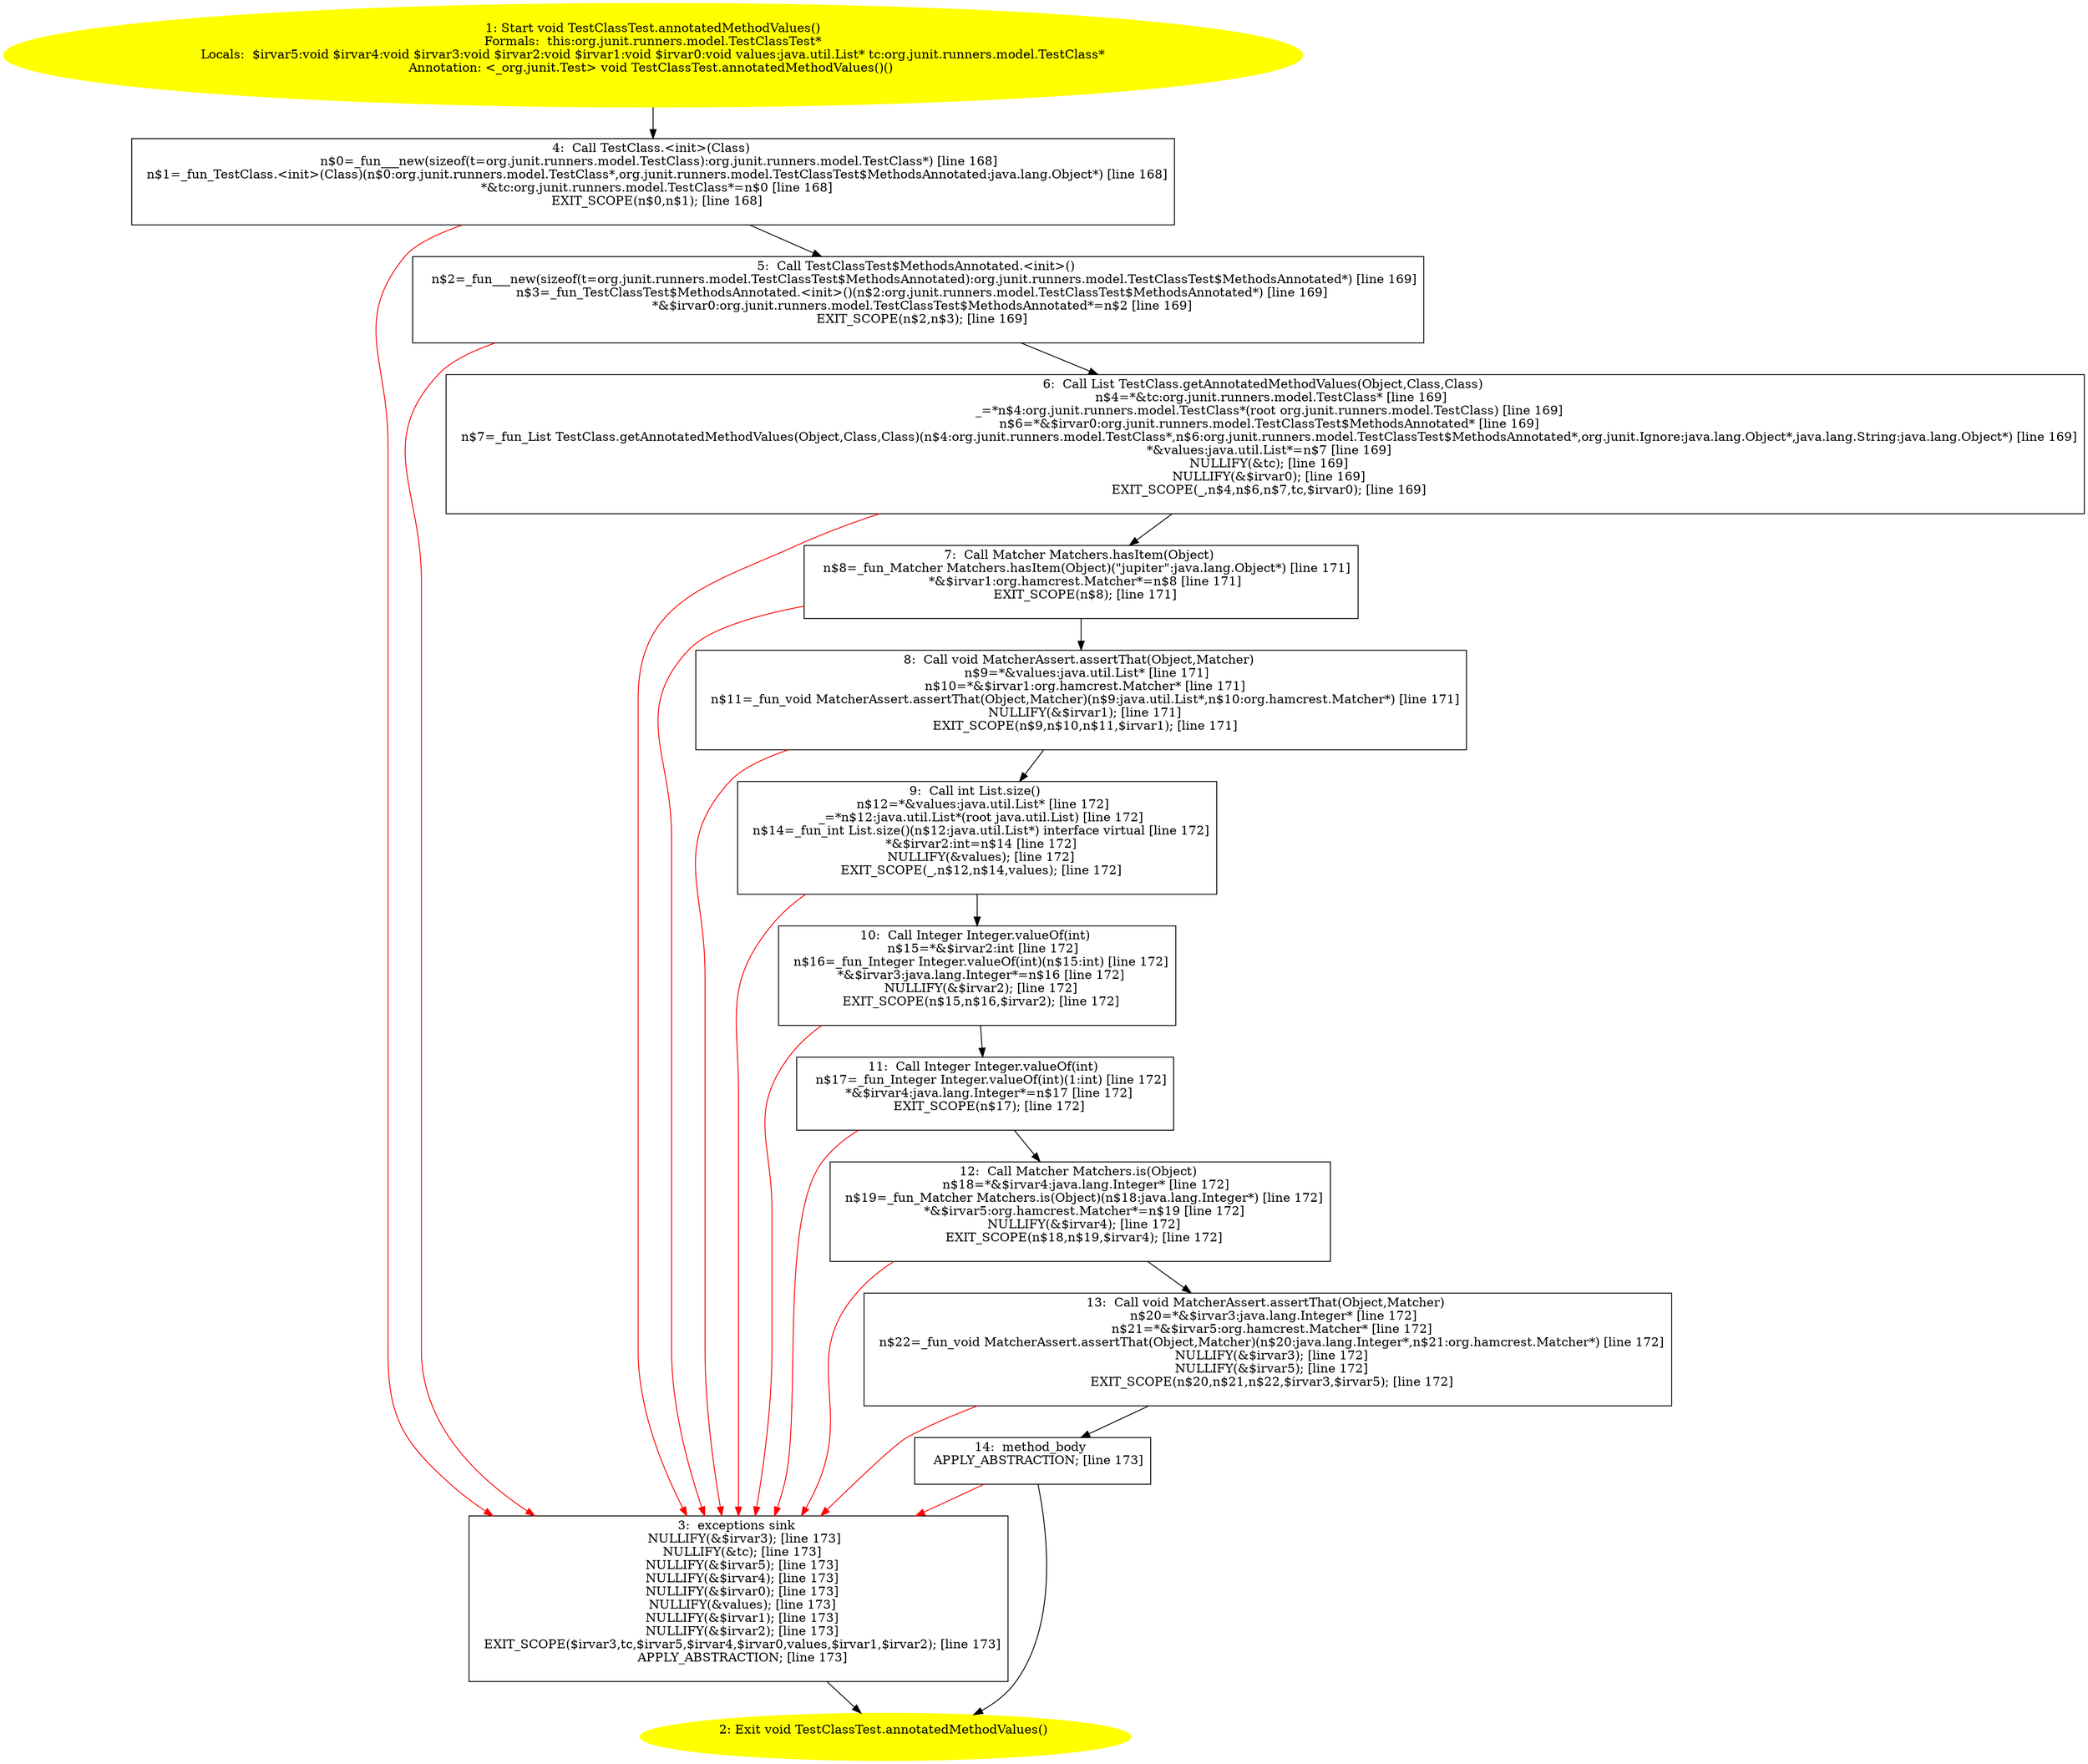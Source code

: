 /* @generated */
digraph cfg {
"org.junit.runners.model.TestClassTest.annotatedMethodValues():void.41edb68ac074fe65147c5c67ee5a97bd_1" [label="1: Start void TestClassTest.annotatedMethodValues()\nFormals:  this:org.junit.runners.model.TestClassTest*\nLocals:  $irvar5:void $irvar4:void $irvar3:void $irvar2:void $irvar1:void $irvar0:void values:java.util.List* tc:org.junit.runners.model.TestClass*\nAnnotation: <_org.junit.Test> void TestClassTest.annotatedMethodValues()() \n  " color=yellow style=filled]
	

	 "org.junit.runners.model.TestClassTest.annotatedMethodValues():void.41edb68ac074fe65147c5c67ee5a97bd_1" -> "org.junit.runners.model.TestClassTest.annotatedMethodValues():void.41edb68ac074fe65147c5c67ee5a97bd_4" ;
"org.junit.runners.model.TestClassTest.annotatedMethodValues():void.41edb68ac074fe65147c5c67ee5a97bd_2" [label="2: Exit void TestClassTest.annotatedMethodValues() \n  " color=yellow style=filled]
	

"org.junit.runners.model.TestClassTest.annotatedMethodValues():void.41edb68ac074fe65147c5c67ee5a97bd_3" [label="3:  exceptions sink \n   NULLIFY(&$irvar3); [line 173]\n  NULLIFY(&tc); [line 173]\n  NULLIFY(&$irvar5); [line 173]\n  NULLIFY(&$irvar4); [line 173]\n  NULLIFY(&$irvar0); [line 173]\n  NULLIFY(&values); [line 173]\n  NULLIFY(&$irvar1); [line 173]\n  NULLIFY(&$irvar2); [line 173]\n  EXIT_SCOPE($irvar3,tc,$irvar5,$irvar4,$irvar0,values,$irvar1,$irvar2); [line 173]\n  APPLY_ABSTRACTION; [line 173]\n " shape="box"]
	

	 "org.junit.runners.model.TestClassTest.annotatedMethodValues():void.41edb68ac074fe65147c5c67ee5a97bd_3" -> "org.junit.runners.model.TestClassTest.annotatedMethodValues():void.41edb68ac074fe65147c5c67ee5a97bd_2" ;
"org.junit.runners.model.TestClassTest.annotatedMethodValues():void.41edb68ac074fe65147c5c67ee5a97bd_4" [label="4:  Call TestClass.<init>(Class) \n   n$0=_fun___new(sizeof(t=org.junit.runners.model.TestClass):org.junit.runners.model.TestClass*) [line 168]\n  n$1=_fun_TestClass.<init>(Class)(n$0:org.junit.runners.model.TestClass*,org.junit.runners.model.TestClassTest$MethodsAnnotated:java.lang.Object*) [line 168]\n  *&tc:org.junit.runners.model.TestClass*=n$0 [line 168]\n  EXIT_SCOPE(n$0,n$1); [line 168]\n " shape="box"]
	

	 "org.junit.runners.model.TestClassTest.annotatedMethodValues():void.41edb68ac074fe65147c5c67ee5a97bd_4" -> "org.junit.runners.model.TestClassTest.annotatedMethodValues():void.41edb68ac074fe65147c5c67ee5a97bd_5" ;
	 "org.junit.runners.model.TestClassTest.annotatedMethodValues():void.41edb68ac074fe65147c5c67ee5a97bd_4" -> "org.junit.runners.model.TestClassTest.annotatedMethodValues():void.41edb68ac074fe65147c5c67ee5a97bd_3" [color="red" ];
"org.junit.runners.model.TestClassTest.annotatedMethodValues():void.41edb68ac074fe65147c5c67ee5a97bd_5" [label="5:  Call TestClassTest$MethodsAnnotated.<init>() \n   n$2=_fun___new(sizeof(t=org.junit.runners.model.TestClassTest$MethodsAnnotated):org.junit.runners.model.TestClassTest$MethodsAnnotated*) [line 169]\n  n$3=_fun_TestClassTest$MethodsAnnotated.<init>()(n$2:org.junit.runners.model.TestClassTest$MethodsAnnotated*) [line 169]\n  *&$irvar0:org.junit.runners.model.TestClassTest$MethodsAnnotated*=n$2 [line 169]\n  EXIT_SCOPE(n$2,n$3); [line 169]\n " shape="box"]
	

	 "org.junit.runners.model.TestClassTest.annotatedMethodValues():void.41edb68ac074fe65147c5c67ee5a97bd_5" -> "org.junit.runners.model.TestClassTest.annotatedMethodValues():void.41edb68ac074fe65147c5c67ee5a97bd_6" ;
	 "org.junit.runners.model.TestClassTest.annotatedMethodValues():void.41edb68ac074fe65147c5c67ee5a97bd_5" -> "org.junit.runners.model.TestClassTest.annotatedMethodValues():void.41edb68ac074fe65147c5c67ee5a97bd_3" [color="red" ];
"org.junit.runners.model.TestClassTest.annotatedMethodValues():void.41edb68ac074fe65147c5c67ee5a97bd_6" [label="6:  Call List TestClass.getAnnotatedMethodValues(Object,Class,Class) \n   n$4=*&tc:org.junit.runners.model.TestClass* [line 169]\n  _=*n$4:org.junit.runners.model.TestClass*(root org.junit.runners.model.TestClass) [line 169]\n  n$6=*&$irvar0:org.junit.runners.model.TestClassTest$MethodsAnnotated* [line 169]\n  n$7=_fun_List TestClass.getAnnotatedMethodValues(Object,Class,Class)(n$4:org.junit.runners.model.TestClass*,n$6:org.junit.runners.model.TestClassTest$MethodsAnnotated*,org.junit.Ignore:java.lang.Object*,java.lang.String:java.lang.Object*) [line 169]\n  *&values:java.util.List*=n$7 [line 169]\n  NULLIFY(&tc); [line 169]\n  NULLIFY(&$irvar0); [line 169]\n  EXIT_SCOPE(_,n$4,n$6,n$7,tc,$irvar0); [line 169]\n " shape="box"]
	

	 "org.junit.runners.model.TestClassTest.annotatedMethodValues():void.41edb68ac074fe65147c5c67ee5a97bd_6" -> "org.junit.runners.model.TestClassTest.annotatedMethodValues():void.41edb68ac074fe65147c5c67ee5a97bd_7" ;
	 "org.junit.runners.model.TestClassTest.annotatedMethodValues():void.41edb68ac074fe65147c5c67ee5a97bd_6" -> "org.junit.runners.model.TestClassTest.annotatedMethodValues():void.41edb68ac074fe65147c5c67ee5a97bd_3" [color="red" ];
"org.junit.runners.model.TestClassTest.annotatedMethodValues():void.41edb68ac074fe65147c5c67ee5a97bd_7" [label="7:  Call Matcher Matchers.hasItem(Object) \n   n$8=_fun_Matcher Matchers.hasItem(Object)(\"jupiter\":java.lang.Object*) [line 171]\n  *&$irvar1:org.hamcrest.Matcher*=n$8 [line 171]\n  EXIT_SCOPE(n$8); [line 171]\n " shape="box"]
	

	 "org.junit.runners.model.TestClassTest.annotatedMethodValues():void.41edb68ac074fe65147c5c67ee5a97bd_7" -> "org.junit.runners.model.TestClassTest.annotatedMethodValues():void.41edb68ac074fe65147c5c67ee5a97bd_8" ;
	 "org.junit.runners.model.TestClassTest.annotatedMethodValues():void.41edb68ac074fe65147c5c67ee5a97bd_7" -> "org.junit.runners.model.TestClassTest.annotatedMethodValues():void.41edb68ac074fe65147c5c67ee5a97bd_3" [color="red" ];
"org.junit.runners.model.TestClassTest.annotatedMethodValues():void.41edb68ac074fe65147c5c67ee5a97bd_8" [label="8:  Call void MatcherAssert.assertThat(Object,Matcher) \n   n$9=*&values:java.util.List* [line 171]\n  n$10=*&$irvar1:org.hamcrest.Matcher* [line 171]\n  n$11=_fun_void MatcherAssert.assertThat(Object,Matcher)(n$9:java.util.List*,n$10:org.hamcrest.Matcher*) [line 171]\n  NULLIFY(&$irvar1); [line 171]\n  EXIT_SCOPE(n$9,n$10,n$11,$irvar1); [line 171]\n " shape="box"]
	

	 "org.junit.runners.model.TestClassTest.annotatedMethodValues():void.41edb68ac074fe65147c5c67ee5a97bd_8" -> "org.junit.runners.model.TestClassTest.annotatedMethodValues():void.41edb68ac074fe65147c5c67ee5a97bd_9" ;
	 "org.junit.runners.model.TestClassTest.annotatedMethodValues():void.41edb68ac074fe65147c5c67ee5a97bd_8" -> "org.junit.runners.model.TestClassTest.annotatedMethodValues():void.41edb68ac074fe65147c5c67ee5a97bd_3" [color="red" ];
"org.junit.runners.model.TestClassTest.annotatedMethodValues():void.41edb68ac074fe65147c5c67ee5a97bd_9" [label="9:  Call int List.size() \n   n$12=*&values:java.util.List* [line 172]\n  _=*n$12:java.util.List*(root java.util.List) [line 172]\n  n$14=_fun_int List.size()(n$12:java.util.List*) interface virtual [line 172]\n  *&$irvar2:int=n$14 [line 172]\n  NULLIFY(&values); [line 172]\n  EXIT_SCOPE(_,n$12,n$14,values); [line 172]\n " shape="box"]
	

	 "org.junit.runners.model.TestClassTest.annotatedMethodValues():void.41edb68ac074fe65147c5c67ee5a97bd_9" -> "org.junit.runners.model.TestClassTest.annotatedMethodValues():void.41edb68ac074fe65147c5c67ee5a97bd_10" ;
	 "org.junit.runners.model.TestClassTest.annotatedMethodValues():void.41edb68ac074fe65147c5c67ee5a97bd_9" -> "org.junit.runners.model.TestClassTest.annotatedMethodValues():void.41edb68ac074fe65147c5c67ee5a97bd_3" [color="red" ];
"org.junit.runners.model.TestClassTest.annotatedMethodValues():void.41edb68ac074fe65147c5c67ee5a97bd_10" [label="10:  Call Integer Integer.valueOf(int) \n   n$15=*&$irvar2:int [line 172]\n  n$16=_fun_Integer Integer.valueOf(int)(n$15:int) [line 172]\n  *&$irvar3:java.lang.Integer*=n$16 [line 172]\n  NULLIFY(&$irvar2); [line 172]\n  EXIT_SCOPE(n$15,n$16,$irvar2); [line 172]\n " shape="box"]
	

	 "org.junit.runners.model.TestClassTest.annotatedMethodValues():void.41edb68ac074fe65147c5c67ee5a97bd_10" -> "org.junit.runners.model.TestClassTest.annotatedMethodValues():void.41edb68ac074fe65147c5c67ee5a97bd_11" ;
	 "org.junit.runners.model.TestClassTest.annotatedMethodValues():void.41edb68ac074fe65147c5c67ee5a97bd_10" -> "org.junit.runners.model.TestClassTest.annotatedMethodValues():void.41edb68ac074fe65147c5c67ee5a97bd_3" [color="red" ];
"org.junit.runners.model.TestClassTest.annotatedMethodValues():void.41edb68ac074fe65147c5c67ee5a97bd_11" [label="11:  Call Integer Integer.valueOf(int) \n   n$17=_fun_Integer Integer.valueOf(int)(1:int) [line 172]\n  *&$irvar4:java.lang.Integer*=n$17 [line 172]\n  EXIT_SCOPE(n$17); [line 172]\n " shape="box"]
	

	 "org.junit.runners.model.TestClassTest.annotatedMethodValues():void.41edb68ac074fe65147c5c67ee5a97bd_11" -> "org.junit.runners.model.TestClassTest.annotatedMethodValues():void.41edb68ac074fe65147c5c67ee5a97bd_12" ;
	 "org.junit.runners.model.TestClassTest.annotatedMethodValues():void.41edb68ac074fe65147c5c67ee5a97bd_11" -> "org.junit.runners.model.TestClassTest.annotatedMethodValues():void.41edb68ac074fe65147c5c67ee5a97bd_3" [color="red" ];
"org.junit.runners.model.TestClassTest.annotatedMethodValues():void.41edb68ac074fe65147c5c67ee5a97bd_12" [label="12:  Call Matcher Matchers.is(Object) \n   n$18=*&$irvar4:java.lang.Integer* [line 172]\n  n$19=_fun_Matcher Matchers.is(Object)(n$18:java.lang.Integer*) [line 172]\n  *&$irvar5:org.hamcrest.Matcher*=n$19 [line 172]\n  NULLIFY(&$irvar4); [line 172]\n  EXIT_SCOPE(n$18,n$19,$irvar4); [line 172]\n " shape="box"]
	

	 "org.junit.runners.model.TestClassTest.annotatedMethodValues():void.41edb68ac074fe65147c5c67ee5a97bd_12" -> "org.junit.runners.model.TestClassTest.annotatedMethodValues():void.41edb68ac074fe65147c5c67ee5a97bd_13" ;
	 "org.junit.runners.model.TestClassTest.annotatedMethodValues():void.41edb68ac074fe65147c5c67ee5a97bd_12" -> "org.junit.runners.model.TestClassTest.annotatedMethodValues():void.41edb68ac074fe65147c5c67ee5a97bd_3" [color="red" ];
"org.junit.runners.model.TestClassTest.annotatedMethodValues():void.41edb68ac074fe65147c5c67ee5a97bd_13" [label="13:  Call void MatcherAssert.assertThat(Object,Matcher) \n   n$20=*&$irvar3:java.lang.Integer* [line 172]\n  n$21=*&$irvar5:org.hamcrest.Matcher* [line 172]\n  n$22=_fun_void MatcherAssert.assertThat(Object,Matcher)(n$20:java.lang.Integer*,n$21:org.hamcrest.Matcher*) [line 172]\n  NULLIFY(&$irvar3); [line 172]\n  NULLIFY(&$irvar5); [line 172]\n  EXIT_SCOPE(n$20,n$21,n$22,$irvar3,$irvar5); [line 172]\n " shape="box"]
	

	 "org.junit.runners.model.TestClassTest.annotatedMethodValues():void.41edb68ac074fe65147c5c67ee5a97bd_13" -> "org.junit.runners.model.TestClassTest.annotatedMethodValues():void.41edb68ac074fe65147c5c67ee5a97bd_14" ;
	 "org.junit.runners.model.TestClassTest.annotatedMethodValues():void.41edb68ac074fe65147c5c67ee5a97bd_13" -> "org.junit.runners.model.TestClassTest.annotatedMethodValues():void.41edb68ac074fe65147c5c67ee5a97bd_3" [color="red" ];
"org.junit.runners.model.TestClassTest.annotatedMethodValues():void.41edb68ac074fe65147c5c67ee5a97bd_14" [label="14:  method_body \n   APPLY_ABSTRACTION; [line 173]\n " shape="box"]
	

	 "org.junit.runners.model.TestClassTest.annotatedMethodValues():void.41edb68ac074fe65147c5c67ee5a97bd_14" -> "org.junit.runners.model.TestClassTest.annotatedMethodValues():void.41edb68ac074fe65147c5c67ee5a97bd_2" ;
	 "org.junit.runners.model.TestClassTest.annotatedMethodValues():void.41edb68ac074fe65147c5c67ee5a97bd_14" -> "org.junit.runners.model.TestClassTest.annotatedMethodValues():void.41edb68ac074fe65147c5c67ee5a97bd_3" [color="red" ];
}
